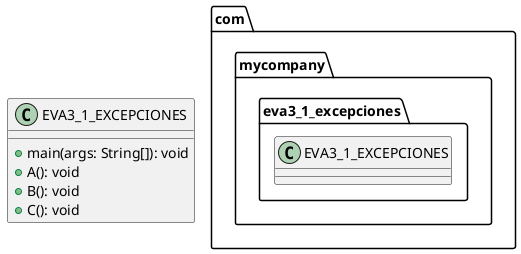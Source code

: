 @startuml
class com.mycompany.eva3_1_excepciones.EVA3_1_EXCEPCIONES
class EVA3_1_EXCEPCIONES {
    + main(args: String[]): void
    + A(): void
    + B(): void
    + C(): void
}
@enduml